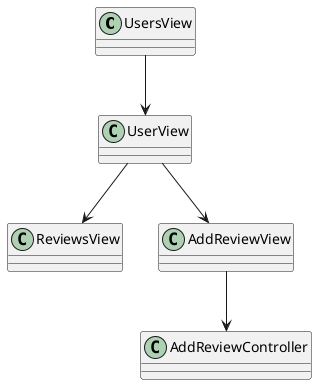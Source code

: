 @startuml

class UsersView
class UserView
class ReviewsView
class AddReviewView
class AddReviewController

UsersView --> UserView
UserView --> ReviewsView
UserView --> AddReviewView
AddReviewView --> AddReviewController

@enduml
